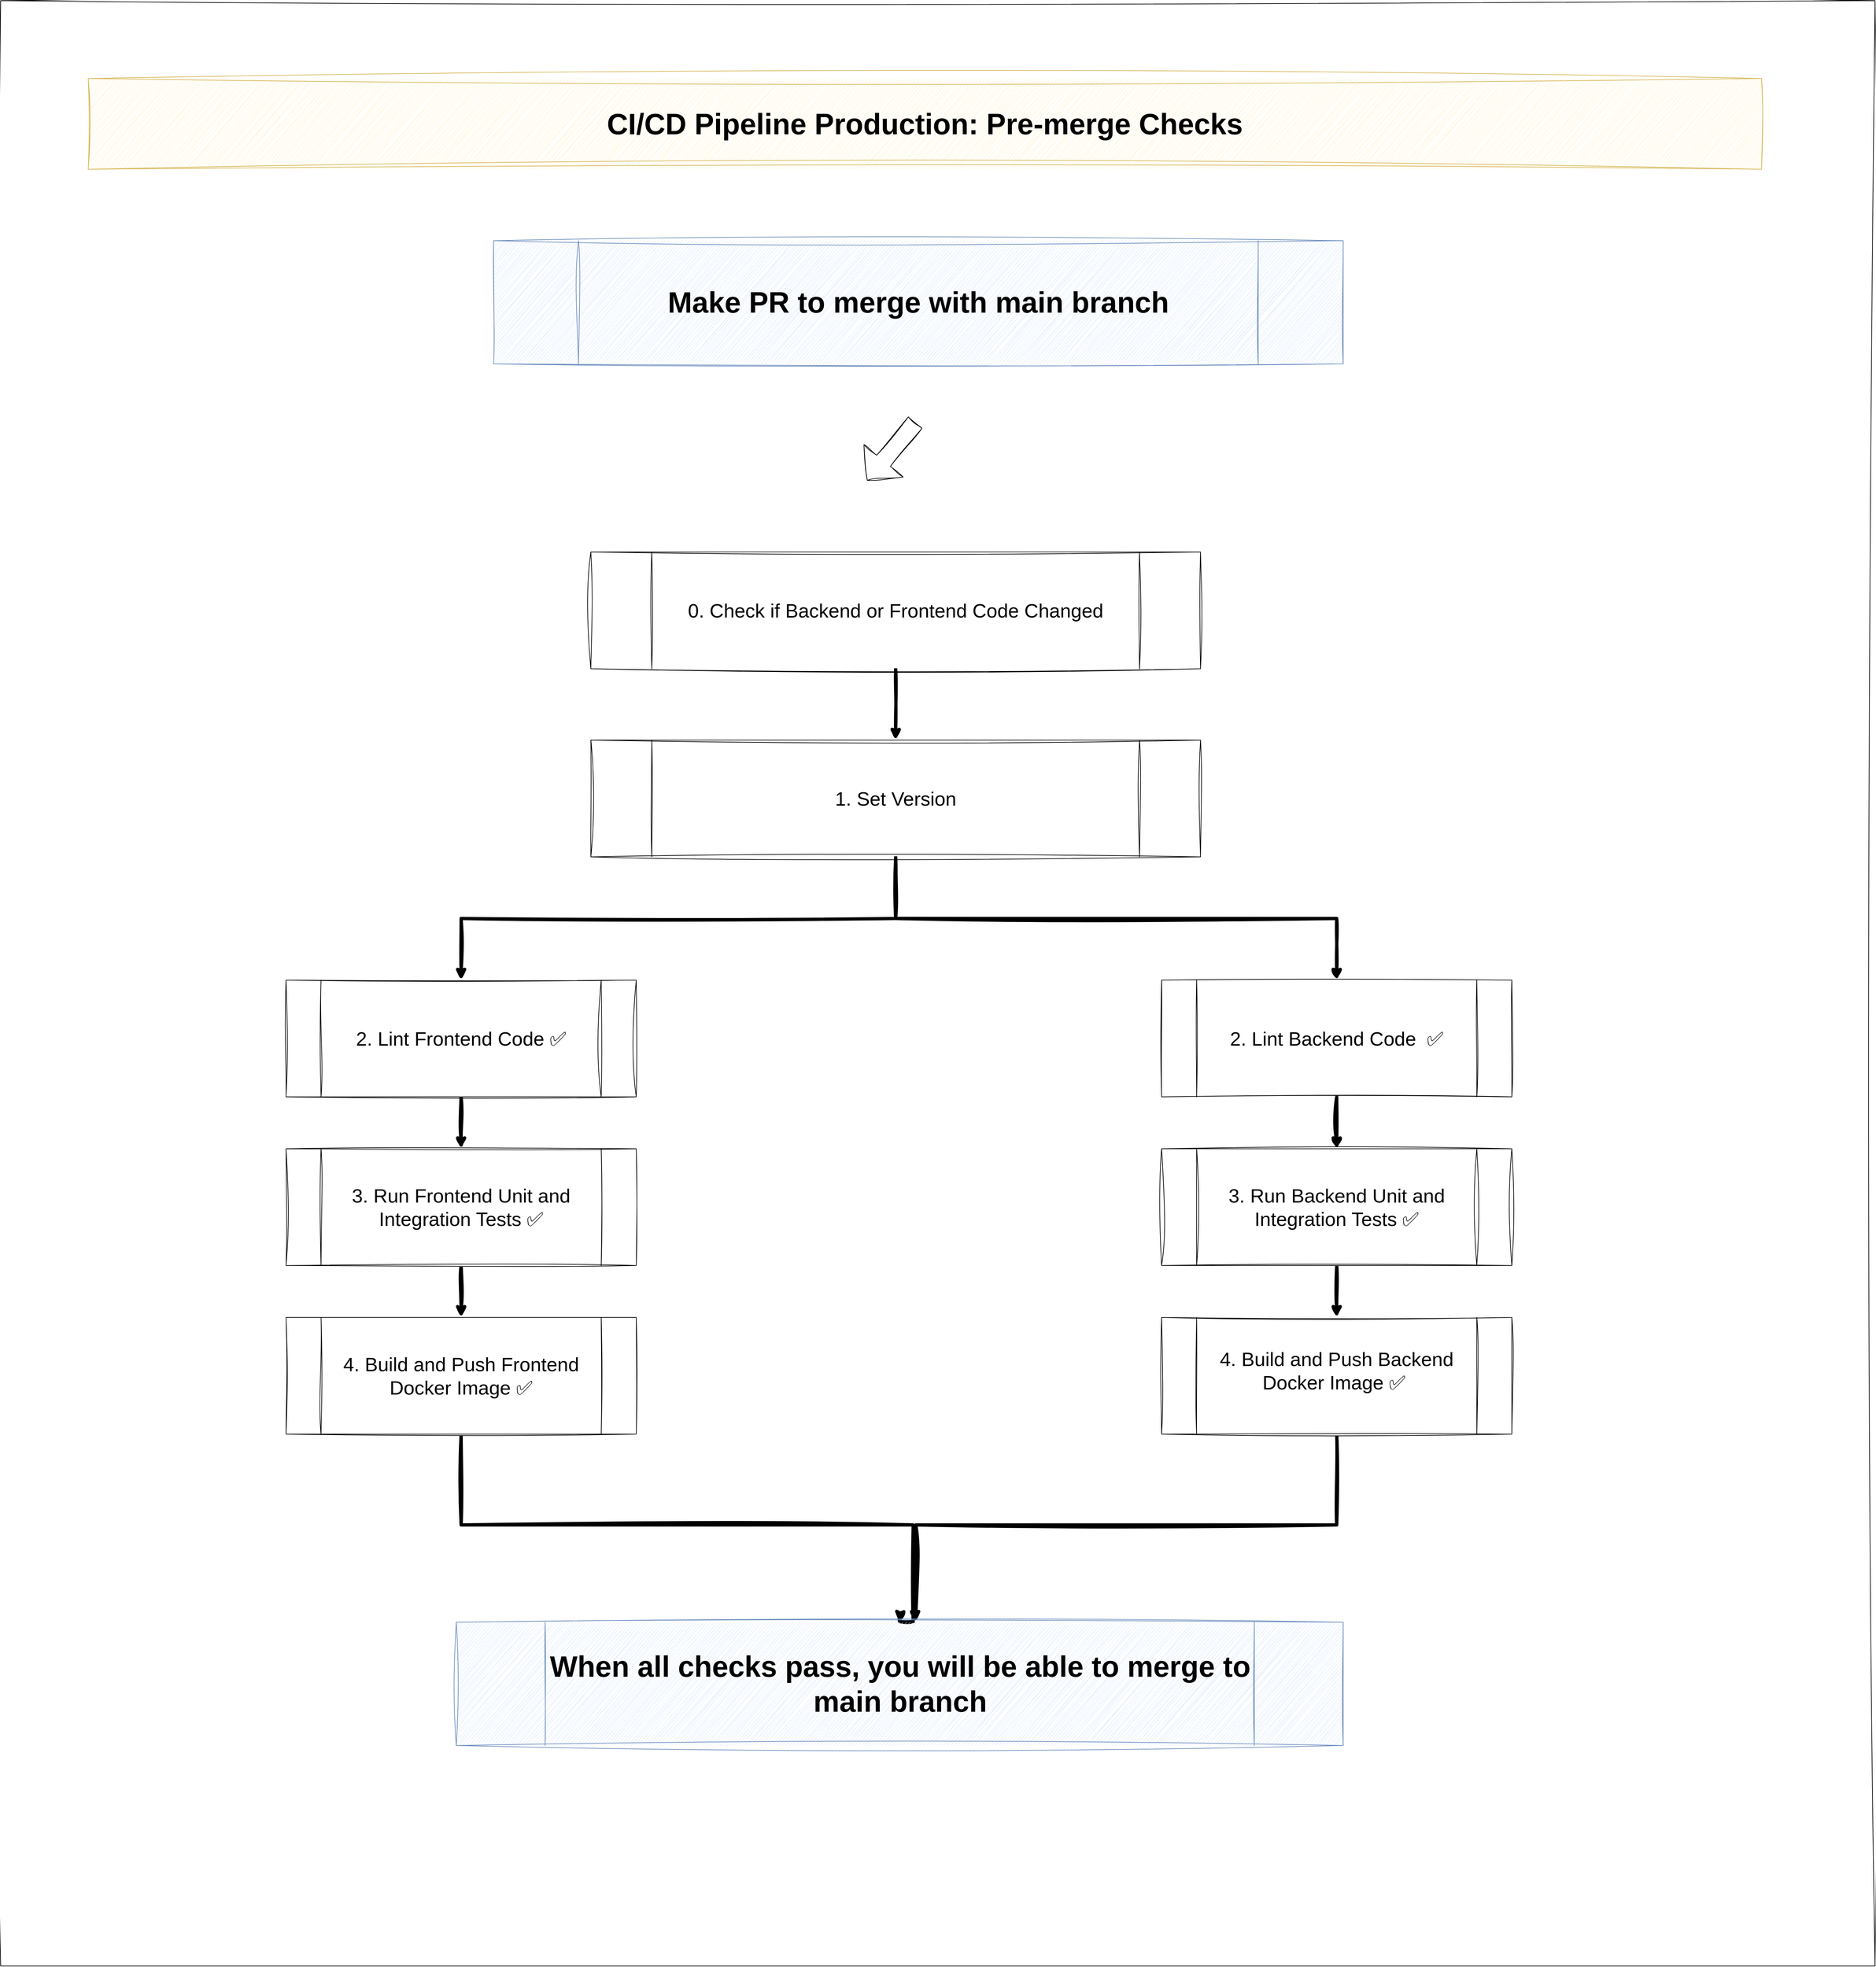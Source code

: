 <mxfile version="26.0.4">
  <diagram name="Page-1" id="2JL8U4BCLr4c2kvkF6KN">
    <mxGraphModel dx="4140" dy="22617" grid="1" gridSize="10" guides="1" tooltips="1" connect="1" arrows="1" fold="1" page="1" pageScale="1" pageWidth="4000" pageHeight="20000" math="0" shadow="0">
      <root>
        <mxCell id="0" />
        <mxCell id="1" parent="0" />
        <mxCell id="np_1fv96D_44VkqeR2-l-1" value="" style="rounded=0;whiteSpace=wrap;html=1;movable=1;resizable=1;rotatable=1;deletable=1;editable=1;locked=0;connectable=1;sketch=1;curveFitting=1;jiggle=2;fillColor=light-dark(#FFFFFF,#000000);" parent="1" vertex="1">
          <mxGeometry x="590" y="-19420" width="2890" height="3030" as="geometry" />
        </mxCell>
        <mxCell id="np_1fv96D_44VkqeR2-l-2" value="&lt;font style=&quot;font-size: 45px;&quot;&gt;&lt;b style=&quot;&quot;&gt;Make PR to merge with main branch&lt;/b&gt;&lt;/font&gt;" style="shape=process;whiteSpace=wrap;html=1;backgroundOutline=1;sketch=1;curveFitting=1;jiggle=2;fillColor=#dae8fc;strokeColor=#6c8ebf;" parent="1" vertex="1">
          <mxGeometry x="1350" y="-19050" width="1310" height="190" as="geometry" />
        </mxCell>
        <mxCell id="np_1fv96D_44VkqeR2-l-57" style="edgeStyle=orthogonalEdgeStyle;rounded=0;orthogonalLoop=1;jettySize=auto;html=1;exitX=0.5;exitY=1;exitDx=0;exitDy=0;entryX=0.5;entryY=0;entryDx=0;entryDy=0;strokeWidth=5;sketch=1;curveFitting=1;jiggle=2;" parent="1" source="np_1fv96D_44VkqeR2-l-4" target="np_1fv96D_44VkqeR2-l-53" edge="1">
          <mxGeometry relative="1" as="geometry" />
        </mxCell>
        <mxCell id="np_1fv96D_44VkqeR2-l-4" value="&lt;font style=&quot;&quot;&gt;&lt;span style=&quot;font-size: 30px;&quot;&gt;0. Check if Backend or Frontend Code Changed&lt;/span&gt;&lt;br&gt;&lt;/font&gt;" style="shape=process;whiteSpace=wrap;html=1;backgroundOutline=1;sketch=1;curveFitting=1;jiggle=2;" parent="1" vertex="1">
          <mxGeometry x="1500" y="-18570" width="940" height="180" as="geometry" />
        </mxCell>
        <mxCell id="np_1fv96D_44VkqeR2-l-61" style="edgeStyle=orthogonalEdgeStyle;rounded=0;orthogonalLoop=1;jettySize=auto;html=1;exitX=0.5;exitY=1;exitDx=0;exitDy=0;entryX=0.5;entryY=0;entryDx=0;entryDy=0;strokeWidth=5;sketch=1;curveFitting=1;jiggle=2;" parent="1" source="np_1fv96D_44VkqeR2-l-10" target="np_1fv96D_44VkqeR2-l-49" edge="1">
          <mxGeometry relative="1" as="geometry" />
        </mxCell>
        <mxCell id="np_1fv96D_44VkqeR2-l-10" value="&lt;font style=&quot;font-size: 30px;&quot;&gt;3.&amp;nbsp;Run Frontend Unit and Integration Tests ✅&lt;br&gt;&lt;/font&gt;" style="shape=process;whiteSpace=wrap;html=1;backgroundOutline=1;sketch=1;curveFitting=1;jiggle=2;" parent="1" vertex="1">
          <mxGeometry x="1030" y="-17650" width="540" height="180" as="geometry" />
        </mxCell>
        <mxCell id="np_1fv96D_44VkqeR2-l-67" style="edgeStyle=orthogonalEdgeStyle;rounded=0;orthogonalLoop=1;jettySize=auto;html=1;exitX=0.5;exitY=1;exitDx=0;exitDy=0;strokeWidth=5;sketch=1;curveFitting=1;jiggle=2;" parent="1" edge="1">
          <mxGeometry relative="1" as="geometry">
            <mxPoint x="2000" y="-16920" as="targetPoint" />
            <mxPoint x="2650" y="-17210" as="sourcePoint" />
            <Array as="points">
              <mxPoint x="2650" y="-17070" />
              <mxPoint x="2001" y="-17070" />
              <mxPoint x="2001" y="-16930" />
            </Array>
          </mxGeometry>
        </mxCell>
        <mxCell id="np_1fv96D_44VkqeR2-l-18" value="&lt;font style=&quot;font-size: 30px;&quot;&gt;4.&amp;nbsp;Build and Push Backend Docker Image&amp;nbsp;✅&amp;nbsp;&lt;/font&gt;&lt;div&gt;&lt;br&gt;&lt;/div&gt;" style="shape=process;whiteSpace=wrap;html=1;backgroundOutline=1;sketch=1;curveFitting=1;jiggle=2;" parent="1" vertex="1">
          <mxGeometry x="2380" y="-17390" width="540" height="180" as="geometry" />
        </mxCell>
        <mxCell id="np_1fv96D_44VkqeR2-l-60" style="edgeStyle=orthogonalEdgeStyle;rounded=0;orthogonalLoop=1;jettySize=auto;html=1;exitX=0.5;exitY=1;exitDx=0;exitDy=0;entryX=0.5;entryY=0;entryDx=0;entryDy=0;strokeWidth=5;sketch=1;curveFitting=1;jiggle=2;" parent="1" source="np_1fv96D_44VkqeR2-l-24" target="np_1fv96D_44VkqeR2-l-10" edge="1">
          <mxGeometry relative="1" as="geometry" />
        </mxCell>
        <mxCell id="np_1fv96D_44VkqeR2-l-24" value="&lt;font style=&quot;font-size: 30px;&quot;&gt;2.&amp;nbsp;Lint Frontend Code&amp;nbsp;&lt;/font&gt;&lt;font style=&quot;font-size: 30px;&quot;&gt;✅&lt;/font&gt;" style="shape=process;whiteSpace=wrap;html=1;backgroundOutline=1;sketch=1;curveFitting=1;jiggle=2;" parent="1" vertex="1">
          <mxGeometry x="1030" y="-17910" width="540" height="180" as="geometry" />
        </mxCell>
        <mxCell id="np_1fv96D_44VkqeR2-l-39" value="&lt;font style=&quot;font-size: 45px;&quot;&gt;&lt;b style=&quot;&quot;&gt;CI/CD Pipeline Production: Pre-merge Checks&lt;/b&gt;&lt;/font&gt;" style="rounded=0;whiteSpace=wrap;html=1;sketch=1;curveFitting=1;jiggle=2;fillColor=#fff2cc;strokeColor=#d6b656;" parent="1" vertex="1">
          <mxGeometry x="725" y="-19300" width="2580" height="140" as="geometry" />
        </mxCell>
        <mxCell id="np_1fv96D_44VkqeR2-l-40" value="" style="shape=flexArrow;endArrow=classic;html=1;rounded=0;endWidth=50;endSize=12.707;width=27.333;sketch=1;curveFitting=1;jiggle=2;shadow=0;" parent="1" edge="1">
          <mxGeometry width="50" height="50" relative="1" as="geometry">
            <mxPoint x="2000.37" y="-18770" as="sourcePoint" />
            <mxPoint x="1926" y="-18680" as="targetPoint" />
          </mxGeometry>
        </mxCell>
        <mxCell id="np_1fv96D_44VkqeR2-l-41" style="edgeStyle=orthogonalEdgeStyle;rounded=0;orthogonalLoop=1;jettySize=auto;html=1;exitX=0.5;exitY=1;exitDx=0;exitDy=0;" parent="1" edge="1">
          <mxGeometry relative="1" as="geometry">
            <mxPoint x="2935" y="-17840" as="sourcePoint" />
            <mxPoint x="2935" y="-17840" as="targetPoint" />
          </mxGeometry>
        </mxCell>
        <mxCell id="np_1fv96D_44VkqeR2-l-65" style="edgeStyle=orthogonalEdgeStyle;rounded=0;orthogonalLoop=1;jettySize=auto;html=1;exitX=0.5;exitY=1;exitDx=0;exitDy=0;strokeWidth=5;sketch=1;curveFitting=1;jiggle=2;entryX=0.5;entryY=0;entryDx=0;entryDy=0;" parent="1" source="np_1fv96D_44VkqeR2-l-49" target="np_1fv96D_44VkqeR2-l-64" edge="1">
          <mxGeometry relative="1" as="geometry">
            <mxPoint x="2000" y="-16930" as="targetPoint" />
            <Array as="points">
              <mxPoint x="1300" y="-17070" />
              <mxPoint x="1997" y="-17070" />
              <mxPoint x="1997" y="-16921" />
            </Array>
          </mxGeometry>
        </mxCell>
        <mxCell id="np_1fv96D_44VkqeR2-l-49" value="&lt;font style=&quot;font-size: 30px;&quot;&gt;4.&amp;nbsp;Build and Push Frontend Docker Image&lt;/font&gt;&lt;font style=&quot;font-size: 30px;&quot;&gt;&amp;nbsp;&lt;/font&gt;&lt;font style=&quot;font-size: 30px;&quot;&gt;✅&lt;/font&gt;" style="shape=process;whiteSpace=wrap;html=1;backgroundOutline=1;sketch=1;curveFitting=1;jiggle=2;" parent="1" vertex="1">
          <mxGeometry x="1030" y="-17390" width="540" height="180" as="geometry" />
        </mxCell>
        <mxCell id="np_1fv96D_44VkqeR2-l-58" style="edgeStyle=orthogonalEdgeStyle;rounded=0;orthogonalLoop=1;jettySize=auto;html=1;exitX=0.5;exitY=1;exitDx=0;exitDy=0;entryX=0.5;entryY=0;entryDx=0;entryDy=0;strokeWidth=5;sketch=1;curveFitting=1;jiggle=2;" parent="1" source="np_1fv96D_44VkqeR2-l-53" target="np_1fv96D_44VkqeR2-l-24" edge="1">
          <mxGeometry relative="1" as="geometry" />
        </mxCell>
        <mxCell id="np_1fv96D_44VkqeR2-l-59" style="edgeStyle=orthogonalEdgeStyle;rounded=0;orthogonalLoop=1;jettySize=auto;html=1;exitX=0.5;exitY=1;exitDx=0;exitDy=0;entryX=0.5;entryY=0;entryDx=0;entryDy=0;strokeWidth=5;sketch=1;curveFitting=1;jiggle=2;" parent="1" source="np_1fv96D_44VkqeR2-l-53" target="np_1fv96D_44VkqeR2-l-55" edge="1">
          <mxGeometry relative="1" as="geometry" />
        </mxCell>
        <mxCell id="np_1fv96D_44VkqeR2-l-53" value="&lt;font style=&quot;&quot;&gt;&lt;span style=&quot;font-size: 30px;&quot;&gt;1.&amp;nbsp;Set Version&lt;/span&gt;&lt;br&gt;&lt;/font&gt;" style="shape=process;whiteSpace=wrap;html=1;backgroundOutline=1;sketch=1;curveFitting=1;jiggle=2;" parent="1" vertex="1">
          <mxGeometry x="1500" y="-18280" width="940" height="180" as="geometry" />
        </mxCell>
        <mxCell id="np_1fv96D_44VkqeR2-l-62" style="edgeStyle=orthogonalEdgeStyle;rounded=0;orthogonalLoop=1;jettySize=auto;html=1;exitX=0.5;exitY=1;exitDx=0;exitDy=0;entryX=0.5;entryY=0;entryDx=0;entryDy=0;strokeWidth=5;sketch=1;curveFitting=1;jiggle=2;" parent="1" source="np_1fv96D_44VkqeR2-l-55" target="np_1fv96D_44VkqeR2-l-56" edge="1">
          <mxGeometry relative="1" as="geometry" />
        </mxCell>
        <mxCell id="np_1fv96D_44VkqeR2-l-55" value="&lt;font style=&quot;font-size: 30px;&quot;&gt;2.&amp;nbsp;Lint Backend Code&amp;nbsp;&lt;/font&gt;&lt;font style=&quot;font-size: 30px;&quot;&gt;&amp;nbsp;&lt;/font&gt;&lt;font style=&quot;font-size: 30px;&quot;&gt;✅&lt;/font&gt;" style="shape=process;whiteSpace=wrap;html=1;backgroundOutline=1;sketch=1;curveFitting=1;jiggle=2;" parent="1" vertex="1">
          <mxGeometry x="2380" y="-17910" width="540" height="180" as="geometry" />
        </mxCell>
        <mxCell id="np_1fv96D_44VkqeR2-l-63" style="edgeStyle=orthogonalEdgeStyle;rounded=0;orthogonalLoop=1;jettySize=auto;html=1;exitX=0.5;exitY=1;exitDx=0;exitDy=0;entryX=0.5;entryY=0;entryDx=0;entryDy=0;strokeWidth=5;sketch=1;curveFitting=1;jiggle=2;" parent="1" source="np_1fv96D_44VkqeR2-l-56" target="np_1fv96D_44VkqeR2-l-18" edge="1">
          <mxGeometry relative="1" as="geometry" />
        </mxCell>
        <mxCell id="np_1fv96D_44VkqeR2-l-56" value="&lt;font style=&quot;font-size: 30px;&quot;&gt;3.&amp;nbsp;Run Backend Unit and Integration Tests&amp;nbsp;✅&lt;br&gt;&lt;/font&gt;" style="shape=process;whiteSpace=wrap;html=1;backgroundOutline=1;sketch=1;curveFitting=1;jiggle=2;" parent="1" vertex="1">
          <mxGeometry x="2380" y="-17650" width="540" height="180" as="geometry" />
        </mxCell>
        <mxCell id="np_1fv96D_44VkqeR2-l-64" value="&lt;font style=&quot;font-size: 45px;&quot;&gt;&lt;b style=&quot;&quot;&gt;When all checks pass, you will be able to merge to main branch&lt;/b&gt;&lt;/font&gt;" style="shape=process;whiteSpace=wrap;html=1;backgroundOutline=1;sketch=1;curveFitting=1;jiggle=2;fillColor=#dae8fc;strokeColor=#6c8ebf;" parent="1" vertex="1">
          <mxGeometry x="1292.5" y="-16920" width="1367.5" height="190" as="geometry" />
        </mxCell>
      </root>
    </mxGraphModel>
  </diagram>
</mxfile>
